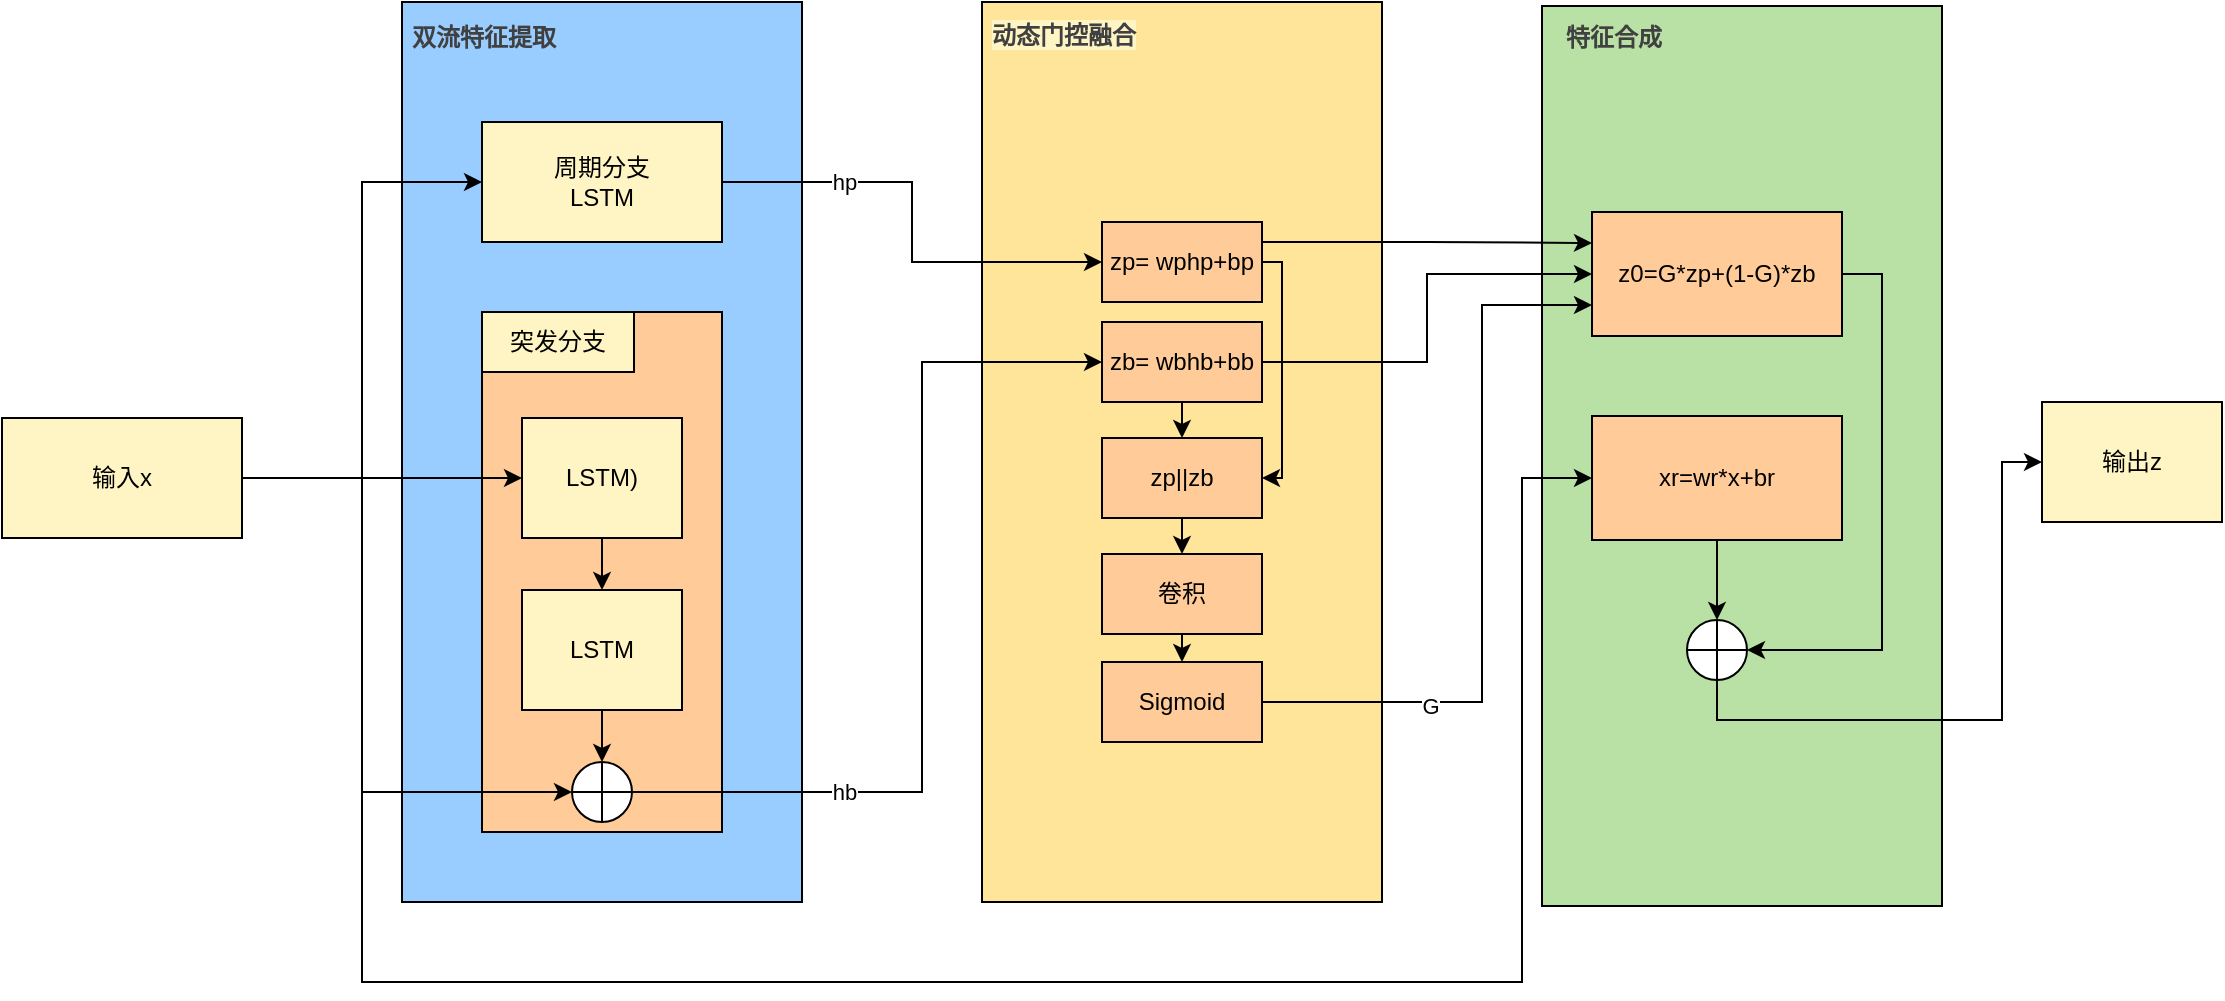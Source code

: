 <mxfile version="26.2.15">
  <diagram name="第 1 页" id="31zuN9qVaKqaHp3xW60k">
    <mxGraphModel dx="1188" dy="726" grid="1" gridSize="10" guides="1" tooltips="1" connect="1" arrows="1" fold="1" page="1" pageScale="1" pageWidth="827" pageHeight="1169" math="0" shadow="0">
      <root>
        <mxCell id="0" />
        <mxCell id="1" parent="0" />
        <mxCell id="TAhkKV8d_4ss1AZkdmYo-13" value="" style="rounded=0;whiteSpace=wrap;html=1;fillColor=#FFE599;" vertex="1" parent="1">
          <mxGeometry x="530" y="170" width="200" height="450" as="geometry" />
        </mxCell>
        <mxCell id="TAhkKV8d_4ss1AZkdmYo-2" value="" style="rounded=0;whiteSpace=wrap;html=1;fillColor=#99CCFF;" vertex="1" parent="1">
          <mxGeometry x="240" y="170" width="200" height="450" as="geometry" />
        </mxCell>
        <mxCell id="TAhkKV8d_4ss1AZkdmYo-1" value="&lt;h3 style=&quot;font-weight: var(--ds-font-weight-strong); font-size: calc(var(--ds-md-zoom)*16px); line-height: 1.5; margin: calc(var(--ds-md-zoom)*16px)0 calc(var(--ds-md-zoom)*12px)0; color: rgb(64, 64, 64); font-family: DeepSeek-CJK-patch, Inter, system-ui, -apple-system, BlinkMacSystemFont, &amp;quot;Segoe UI&amp;quot;, Roboto, &amp;quot;Noto Sans&amp;quot;, Ubuntu, Cantarell, &amp;quot;Helvetica Neue&amp;quot;, Oxygen, &amp;quot;Open Sans&amp;quot;, sans-serif; font-style: normal; font-variant-ligatures: normal; font-variant-caps: normal; letter-spacing: normal; orphans: 2; text-align: start; text-indent: 0px; text-transform: none; widows: 2; word-spacing: 0px; -webkit-text-stroke-width: 0px; white-space: normal; text-decoration-thickness: initial; text-decoration-style: initial; text-decoration-color: initial;&quot;&gt;&lt;strong style=&quot;background-color: rgb(153, 204, 255);&quot;&gt;双流特征提取&lt;/strong&gt;&lt;/h3&gt;" style="text;whiteSpace=wrap;html=1;fillColor=#99CCFF;" vertex="1" parent="1">
          <mxGeometry x="243" y="172" width="110" height="40" as="geometry" />
        </mxCell>
        <mxCell id="TAhkKV8d_4ss1AZkdmYo-3" value="周期分支&lt;div&gt;LSTM&lt;/div&gt;" style="rounded=0;whiteSpace=wrap;html=1;fillColor=#FFF4C3;" vertex="1" parent="1">
          <mxGeometry x="280" y="230" width="120" height="60" as="geometry" />
        </mxCell>
        <mxCell id="TAhkKV8d_4ss1AZkdmYo-4" value="" style="rounded=0;whiteSpace=wrap;html=1;fillColor=#FFCC99;" vertex="1" parent="1">
          <mxGeometry x="280" y="325" width="120" height="260" as="geometry" />
        </mxCell>
        <mxCell id="TAhkKV8d_4ss1AZkdmYo-11" style="edgeStyle=orthogonalEdgeStyle;rounded=0;orthogonalLoop=1;jettySize=auto;html=1;exitX=0.5;exitY=1;exitDx=0;exitDy=0;entryX=0.5;entryY=0;entryDx=0;entryDy=0;" edge="1" parent="1" source="TAhkKV8d_4ss1AZkdmYo-5" target="TAhkKV8d_4ss1AZkdmYo-6">
          <mxGeometry relative="1" as="geometry" />
        </mxCell>
        <mxCell id="TAhkKV8d_4ss1AZkdmYo-5" value="LSTM)" style="rounded=0;whiteSpace=wrap;html=1;fillColor=#FFF4C3;" vertex="1" parent="1">
          <mxGeometry x="300" y="378" width="80" height="60" as="geometry" />
        </mxCell>
        <mxCell id="TAhkKV8d_4ss1AZkdmYo-24" style="edgeStyle=orthogonalEdgeStyle;rounded=0;orthogonalLoop=1;jettySize=auto;html=1;exitX=0.5;exitY=1;exitDx=0;exitDy=0;entryX=0.5;entryY=0;entryDx=0;entryDy=0;" edge="1" parent="1" source="TAhkKV8d_4ss1AZkdmYo-6" target="TAhkKV8d_4ss1AZkdmYo-22">
          <mxGeometry relative="1" as="geometry" />
        </mxCell>
        <mxCell id="TAhkKV8d_4ss1AZkdmYo-6" value="LSTM" style="rounded=0;whiteSpace=wrap;html=1;fillColor=#FFF4C3;" vertex="1" parent="1">
          <mxGeometry x="300" y="464" width="80" height="60" as="geometry" />
        </mxCell>
        <mxCell id="TAhkKV8d_4ss1AZkdmYo-9" style="edgeStyle=orthogonalEdgeStyle;rounded=0;orthogonalLoop=1;jettySize=auto;html=1;exitX=1;exitY=0.5;exitDx=0;exitDy=0;entryX=0;entryY=0.5;entryDx=0;entryDy=0;" edge="1" parent="1" source="TAhkKV8d_4ss1AZkdmYo-8" target="TAhkKV8d_4ss1AZkdmYo-3">
          <mxGeometry relative="1" as="geometry" />
        </mxCell>
        <mxCell id="TAhkKV8d_4ss1AZkdmYo-10" style="edgeStyle=orthogonalEdgeStyle;rounded=0;orthogonalLoop=1;jettySize=auto;html=1;exitX=1;exitY=0.5;exitDx=0;exitDy=0;entryX=0;entryY=0.5;entryDx=0;entryDy=0;" edge="1" parent="1" source="TAhkKV8d_4ss1AZkdmYo-8" target="TAhkKV8d_4ss1AZkdmYo-5">
          <mxGeometry relative="1" as="geometry" />
        </mxCell>
        <mxCell id="TAhkKV8d_4ss1AZkdmYo-28" style="edgeStyle=orthogonalEdgeStyle;rounded=0;orthogonalLoop=1;jettySize=auto;html=1;exitX=1;exitY=0.5;exitDx=0;exitDy=0;entryX=0;entryY=0.5;entryDx=0;entryDy=0;" edge="1" parent="1" source="TAhkKV8d_4ss1AZkdmYo-8" target="TAhkKV8d_4ss1AZkdmYo-22">
          <mxGeometry relative="1" as="geometry">
            <Array as="points">
              <mxPoint x="220" y="408" />
              <mxPoint x="220" y="565" />
            </Array>
          </mxGeometry>
        </mxCell>
        <mxCell id="TAhkKV8d_4ss1AZkdmYo-8" value="输入x" style="rounded=0;whiteSpace=wrap;html=1;fillColor=#FFF4C3;" vertex="1" parent="1">
          <mxGeometry x="40" y="378" width="120" height="60" as="geometry" />
        </mxCell>
        <mxCell id="TAhkKV8d_4ss1AZkdmYo-14" value="&lt;h3 style=&quot;font-weight: var(--ds-font-weight-strong); font-size: calc(var(--ds-md-zoom)*16px); line-height: 1.5; margin: calc(var(--ds-md-zoom)*16px)0 calc(var(--ds-md-zoom)*12px)0; color: rgb(64, 64, 64); font-family: DeepSeek-CJK-patch, Inter, system-ui, -apple-system, BlinkMacSystemFont, &amp;quot;Segoe UI&amp;quot;, Roboto, &amp;quot;Noto Sans&amp;quot;, Ubuntu, Cantarell, &amp;quot;Helvetica Neue&amp;quot;, Oxygen, &amp;quot;Open Sans&amp;quot;, sans-serif; font-style: normal; font-variant-ligatures: normal; font-variant-caps: normal; letter-spacing: normal; orphans: 2; text-align: start; text-indent: 0px; text-transform: none; widows: 2; word-spacing: 0px; -webkit-text-stroke-width: 0px; white-space: normal; text-decoration-thickness: initial; text-decoration-style: initial; text-decoration-color: initial;&quot;&gt;&lt;strong style=&quot;background-color: rgb(255, 244, 195);&quot;&gt;动态门控融合&lt;/strong&gt;&lt;/h3&gt;" style="text;whiteSpace=wrap;html=1;" vertex="1" parent="1">
          <mxGeometry x="533" y="171" width="110" height="40" as="geometry" />
        </mxCell>
        <mxCell id="TAhkKV8d_4ss1AZkdmYo-40" style="edgeStyle=orthogonalEdgeStyle;rounded=0;orthogonalLoop=1;jettySize=auto;html=1;exitX=1;exitY=0.5;exitDx=0;exitDy=0;entryX=0;entryY=0.5;entryDx=0;entryDy=0;" edge="1" parent="1" source="TAhkKV8d_4ss1AZkdmYo-22" target="TAhkKV8d_4ss1AZkdmYo-38">
          <mxGeometry relative="1" as="geometry">
            <Array as="points">
              <mxPoint x="500" y="565" />
              <mxPoint x="500" y="350" />
            </Array>
          </mxGeometry>
        </mxCell>
        <mxCell id="TAhkKV8d_4ss1AZkdmYo-41" value="hb" style="edgeLabel;html=1;align=center;verticalAlign=middle;resizable=0;points=[];" vertex="1" connectable="0" parent="TAhkKV8d_4ss1AZkdmYo-40">
          <mxGeometry x="-0.64" y="2" relative="1" as="geometry">
            <mxPoint x="25" y="2" as="offset" />
          </mxGeometry>
        </mxCell>
        <mxCell id="TAhkKV8d_4ss1AZkdmYo-22" value="" style="shape=orEllipse;perimeter=ellipsePerimeter;whiteSpace=wrap;html=1;backgroundOutline=1;" vertex="1" parent="1">
          <mxGeometry x="325" y="550" width="30" height="30" as="geometry" />
        </mxCell>
        <mxCell id="TAhkKV8d_4ss1AZkdmYo-29" value="突发分支" style="rounded=0;whiteSpace=wrap;html=1;fillColor=#FFF4C3;" vertex="1" parent="1">
          <mxGeometry x="280" y="325" width="76" height="30" as="geometry" />
        </mxCell>
        <mxCell id="TAhkKV8d_4ss1AZkdmYo-45" style="edgeStyle=orthogonalEdgeStyle;rounded=0;orthogonalLoop=1;jettySize=auto;html=1;exitX=1;exitY=0.5;exitDx=0;exitDy=0;entryX=1;entryY=0.5;entryDx=0;entryDy=0;" edge="1" parent="1" source="TAhkKV8d_4ss1AZkdmYo-32" target="TAhkKV8d_4ss1AZkdmYo-43">
          <mxGeometry relative="1" as="geometry">
            <Array as="points">
              <mxPoint x="680" y="300" />
              <mxPoint x="680" y="408" />
            </Array>
          </mxGeometry>
        </mxCell>
        <mxCell id="TAhkKV8d_4ss1AZkdmYo-32" value="zp= wphp+bp" style="rounded=0;whiteSpace=wrap;html=1;fillColor=#FFCC99;" vertex="1" parent="1">
          <mxGeometry x="590" y="280" width="80" height="40" as="geometry" />
        </mxCell>
        <mxCell id="TAhkKV8d_4ss1AZkdmYo-34" value="" style="rounded=0;whiteSpace=wrap;html=1;fillColor=#B9E0A5;" vertex="1" parent="1">
          <mxGeometry x="810" y="172" width="200" height="450" as="geometry" />
        </mxCell>
        <mxCell id="TAhkKV8d_4ss1AZkdmYo-35" value="&lt;h3 style=&quot;font-weight: var(--ds-font-weight-strong); font-size: calc(var(--ds-md-zoom)*16px); line-height: 1.5; margin: calc(var(--ds-md-zoom)*16px)0 calc(var(--ds-md-zoom)*12px)0; color: rgb(64, 64, 64); font-family: DeepSeek-CJK-patch, Inter, system-ui, -apple-system, BlinkMacSystemFont, &amp;quot;Segoe UI&amp;quot;, Roboto, &amp;quot;Noto Sans&amp;quot;, Ubuntu, Cantarell, &amp;quot;Helvetica Neue&amp;quot;, Oxygen, &amp;quot;Open Sans&amp;quot;, sans-serif; font-style: normal; font-variant-ligatures: normal; font-variant-caps: normal; letter-spacing: normal; orphans: 2; text-align: start; text-indent: 0px; text-transform: none; widows: 2; word-spacing: 0px; -webkit-text-stroke-width: 0px; white-space: normal; text-decoration-thickness: initial; text-decoration-style: initial; text-decoration-color: initial;&quot;&gt;&lt;strong style=&quot;background-color: rgb(185, 224, 165);&quot;&gt;特征合成&lt;/strong&gt;&lt;/h3&gt;" style="text;whiteSpace=wrap;html=1;" vertex="1" parent="1">
          <mxGeometry x="820" y="172" width="110" height="40" as="geometry" />
        </mxCell>
        <mxCell id="TAhkKV8d_4ss1AZkdmYo-62" style="edgeStyle=orthogonalEdgeStyle;rounded=0;orthogonalLoop=1;jettySize=auto;html=1;exitX=1;exitY=0.5;exitDx=0;exitDy=0;entryX=1;entryY=0.5;entryDx=0;entryDy=0;" edge="1" parent="1" source="TAhkKV8d_4ss1AZkdmYo-36" target="TAhkKV8d_4ss1AZkdmYo-60">
          <mxGeometry relative="1" as="geometry" />
        </mxCell>
        <mxCell id="TAhkKV8d_4ss1AZkdmYo-36" value="z0=G*zp+(1-G)*zb" style="rounded=0;whiteSpace=wrap;html=1;fillColor=#FFCC99;" vertex="1" parent="1">
          <mxGeometry x="835" y="275" width="125" height="62" as="geometry" />
        </mxCell>
        <mxCell id="TAhkKV8d_4ss1AZkdmYo-44" style="edgeStyle=orthogonalEdgeStyle;rounded=0;orthogonalLoop=1;jettySize=auto;html=1;exitX=0.5;exitY=1;exitDx=0;exitDy=0;entryX=0.5;entryY=0;entryDx=0;entryDy=0;" edge="1" parent="1" source="TAhkKV8d_4ss1AZkdmYo-38" target="TAhkKV8d_4ss1AZkdmYo-43">
          <mxGeometry relative="1" as="geometry" />
        </mxCell>
        <mxCell id="TAhkKV8d_4ss1AZkdmYo-56" style="edgeStyle=orthogonalEdgeStyle;rounded=0;orthogonalLoop=1;jettySize=auto;html=1;exitX=1;exitY=0.5;exitDx=0;exitDy=0;entryX=0;entryY=0.5;entryDx=0;entryDy=0;" edge="1" parent="1" source="TAhkKV8d_4ss1AZkdmYo-38" target="TAhkKV8d_4ss1AZkdmYo-36">
          <mxGeometry relative="1" as="geometry" />
        </mxCell>
        <mxCell id="TAhkKV8d_4ss1AZkdmYo-38" value="zb= wbhb+bb" style="rounded=0;whiteSpace=wrap;html=1;fillColor=#FFCC99;" vertex="1" parent="1">
          <mxGeometry x="590" y="330" width="80" height="40" as="geometry" />
        </mxCell>
        <mxCell id="TAhkKV8d_4ss1AZkdmYo-39" style="edgeStyle=orthogonalEdgeStyle;rounded=0;orthogonalLoop=1;jettySize=auto;html=1;exitX=1;exitY=0.5;exitDx=0;exitDy=0;entryX=0;entryY=0.5;entryDx=0;entryDy=0;" edge="1" parent="1" source="TAhkKV8d_4ss1AZkdmYo-3" target="TAhkKV8d_4ss1AZkdmYo-32">
          <mxGeometry relative="1" as="geometry" />
        </mxCell>
        <mxCell id="TAhkKV8d_4ss1AZkdmYo-42" value="hp" style="edgeLabel;html=1;align=center;verticalAlign=middle;resizable=0;points=[];" vertex="1" connectable="0" parent="TAhkKV8d_4ss1AZkdmYo-39">
          <mxGeometry x="-0.47" y="-3" relative="1" as="geometry">
            <mxPoint y="-3" as="offset" />
          </mxGeometry>
        </mxCell>
        <mxCell id="TAhkKV8d_4ss1AZkdmYo-49" style="edgeStyle=orthogonalEdgeStyle;rounded=0;orthogonalLoop=1;jettySize=auto;html=1;exitX=0.5;exitY=1;exitDx=0;exitDy=0;entryX=0.5;entryY=0;entryDx=0;entryDy=0;" edge="1" parent="1" source="TAhkKV8d_4ss1AZkdmYo-43" target="TAhkKV8d_4ss1AZkdmYo-46">
          <mxGeometry relative="1" as="geometry" />
        </mxCell>
        <mxCell id="TAhkKV8d_4ss1AZkdmYo-43" value="zp||zb" style="rounded=0;whiteSpace=wrap;html=1;fillColor=#FFCC99;" vertex="1" parent="1">
          <mxGeometry x="590" y="388" width="80" height="40" as="geometry" />
        </mxCell>
        <mxCell id="TAhkKV8d_4ss1AZkdmYo-51" style="edgeStyle=orthogonalEdgeStyle;rounded=0;orthogonalLoop=1;jettySize=auto;html=1;exitX=0.5;exitY=1;exitDx=0;exitDy=0;entryX=0.5;entryY=0;entryDx=0;entryDy=0;" edge="1" parent="1" source="TAhkKV8d_4ss1AZkdmYo-46" target="TAhkKV8d_4ss1AZkdmYo-50">
          <mxGeometry relative="1" as="geometry" />
        </mxCell>
        <mxCell id="TAhkKV8d_4ss1AZkdmYo-46" value="卷积" style="rounded=0;whiteSpace=wrap;html=1;fillColor=#FFCC99;" vertex="1" parent="1">
          <mxGeometry x="590" y="446" width="80" height="40" as="geometry" />
        </mxCell>
        <mxCell id="TAhkKV8d_4ss1AZkdmYo-57" style="edgeStyle=orthogonalEdgeStyle;rounded=0;orthogonalLoop=1;jettySize=auto;html=1;exitX=1;exitY=0.5;exitDx=0;exitDy=0;entryX=0;entryY=0.75;entryDx=0;entryDy=0;" edge="1" parent="1" source="TAhkKV8d_4ss1AZkdmYo-50" target="TAhkKV8d_4ss1AZkdmYo-36">
          <mxGeometry relative="1" as="geometry">
            <Array as="points">
              <mxPoint x="780" y="520" />
              <mxPoint x="780" y="322" />
            </Array>
          </mxGeometry>
        </mxCell>
        <mxCell id="TAhkKV8d_4ss1AZkdmYo-67" value="G" style="edgeLabel;html=1;align=center;verticalAlign=middle;resizable=0;points=[];" vertex="1" connectable="0" parent="TAhkKV8d_4ss1AZkdmYo-57">
          <mxGeometry x="-0.54" y="-2" relative="1" as="geometry">
            <mxPoint as="offset" />
          </mxGeometry>
        </mxCell>
        <mxCell id="TAhkKV8d_4ss1AZkdmYo-50" value="Sigmoid" style="rounded=0;whiteSpace=wrap;html=1;fillColor=#FFCC99;" vertex="1" parent="1">
          <mxGeometry x="590" y="500" width="80" height="40" as="geometry" />
        </mxCell>
        <mxCell id="TAhkKV8d_4ss1AZkdmYo-54" style="edgeStyle=orthogonalEdgeStyle;rounded=0;orthogonalLoop=1;jettySize=auto;html=1;exitX=1;exitY=0.25;exitDx=0;exitDy=0;entryX=0;entryY=0.25;entryDx=0;entryDy=0;" edge="1" parent="1" source="TAhkKV8d_4ss1AZkdmYo-32" target="TAhkKV8d_4ss1AZkdmYo-36">
          <mxGeometry relative="1" as="geometry" />
        </mxCell>
        <mxCell id="TAhkKV8d_4ss1AZkdmYo-61" style="edgeStyle=orthogonalEdgeStyle;rounded=0;orthogonalLoop=1;jettySize=auto;html=1;exitX=0.5;exitY=1;exitDx=0;exitDy=0;entryX=0.5;entryY=0;entryDx=0;entryDy=0;" edge="1" parent="1" source="TAhkKV8d_4ss1AZkdmYo-59" target="TAhkKV8d_4ss1AZkdmYo-60">
          <mxGeometry relative="1" as="geometry" />
        </mxCell>
        <mxCell id="TAhkKV8d_4ss1AZkdmYo-59" value="xr=wr*x+br" style="rounded=0;whiteSpace=wrap;html=1;fillColor=#FFCC99;" vertex="1" parent="1">
          <mxGeometry x="835" y="377" width="125" height="62" as="geometry" />
        </mxCell>
        <mxCell id="TAhkKV8d_4ss1AZkdmYo-65" style="edgeStyle=orthogonalEdgeStyle;rounded=0;orthogonalLoop=1;jettySize=auto;html=1;exitX=0.5;exitY=1;exitDx=0;exitDy=0;entryX=0;entryY=0.5;entryDx=0;entryDy=0;" edge="1" parent="1" source="TAhkKV8d_4ss1AZkdmYo-60" target="TAhkKV8d_4ss1AZkdmYo-64">
          <mxGeometry relative="1" as="geometry">
            <Array as="points">
              <mxPoint x="898" y="529" />
              <mxPoint x="1040" y="529" />
              <mxPoint x="1040" y="400" />
            </Array>
          </mxGeometry>
        </mxCell>
        <mxCell id="TAhkKV8d_4ss1AZkdmYo-60" value="" style="shape=orEllipse;perimeter=ellipsePerimeter;whiteSpace=wrap;html=1;backgroundOutline=1;" vertex="1" parent="1">
          <mxGeometry x="882.5" y="479" width="30" height="30" as="geometry" />
        </mxCell>
        <mxCell id="TAhkKV8d_4ss1AZkdmYo-64" value="输出z" style="rounded=0;whiteSpace=wrap;html=1;fillColor=#FFF4C3;" vertex="1" parent="1">
          <mxGeometry x="1060" y="370" width="90" height="60" as="geometry" />
        </mxCell>
        <mxCell id="TAhkKV8d_4ss1AZkdmYo-66" style="edgeStyle=orthogonalEdgeStyle;rounded=0;orthogonalLoop=1;jettySize=auto;html=1;exitX=1;exitY=0.5;exitDx=0;exitDy=0;entryX=0;entryY=0.5;entryDx=0;entryDy=0;" edge="1" parent="1" source="TAhkKV8d_4ss1AZkdmYo-8" target="TAhkKV8d_4ss1AZkdmYo-59">
          <mxGeometry relative="1" as="geometry">
            <Array as="points">
              <mxPoint x="220" y="408" />
              <mxPoint x="220" y="660" />
              <mxPoint x="800" y="660" />
              <mxPoint x="800" y="408" />
            </Array>
          </mxGeometry>
        </mxCell>
      </root>
    </mxGraphModel>
  </diagram>
</mxfile>
